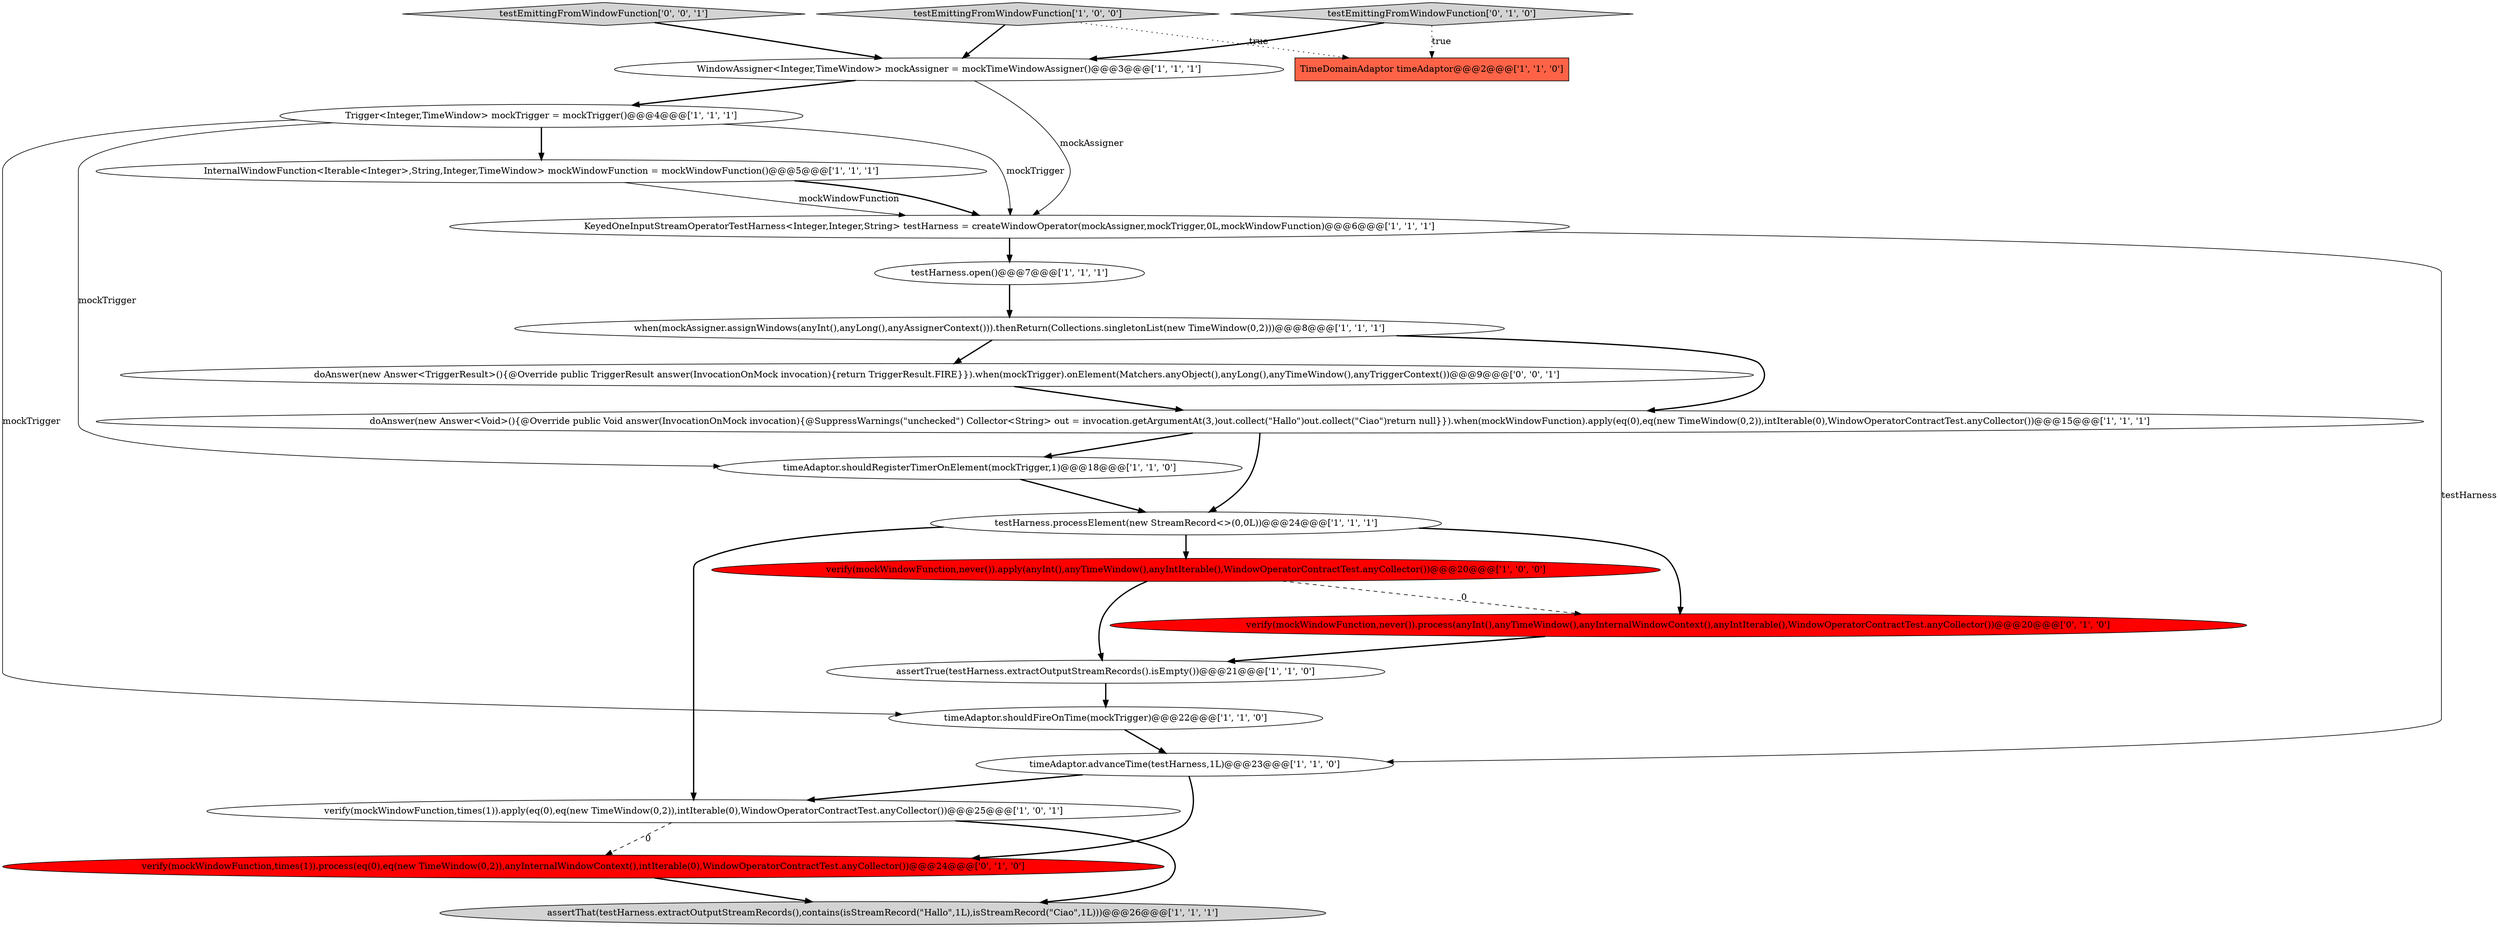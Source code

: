digraph {
2 [style = filled, label = "TimeDomainAdaptor timeAdaptor@@@2@@@['1', '1', '0']", fillcolor = tomato, shape = box image = "AAA0AAABBB1BBB"];
17 [style = filled, label = "verify(mockWindowFunction,times(1)).process(eq(0),eq(new TimeWindow(0,2)),anyInternalWindowContext(),intIterable(0),WindowOperatorContractTest.anyCollector())@@@24@@@['0', '1', '0']", fillcolor = red, shape = ellipse image = "AAA1AAABBB2BBB"];
14 [style = filled, label = "assertTrue(testHarness.extractOutputStreamRecords().isEmpty())@@@21@@@['1', '1', '0']", fillcolor = white, shape = ellipse image = "AAA0AAABBB1BBB"];
21 [style = filled, label = "doAnswer(new Answer<TriggerResult>(){@Override public TriggerResult answer(InvocationOnMock invocation){return TriggerResult.FIRE}}).when(mockTrigger).onElement(Matchers.anyObject(),anyLong(),anyTimeWindow(),anyTriggerContext())@@@9@@@['0', '0', '1']", fillcolor = white, shape = ellipse image = "AAA0AAABBB3BBB"];
6 [style = filled, label = "doAnswer(new Answer<Void>(){@Override public Void answer(InvocationOnMock invocation){@SuppressWarnings(\"unchecked\") Collector<String> out = invocation.getArgumentAt(3,)out.collect(\"Hallo\")out.collect(\"Ciao\")return null}}).when(mockWindowFunction).apply(eq(0),eq(new TimeWindow(0,2)),intIterable(0),WindowOperatorContractTest.anyCollector())@@@15@@@['1', '1', '1']", fillcolor = white, shape = ellipse image = "AAA0AAABBB1BBB"];
9 [style = filled, label = "InternalWindowFunction<Iterable<Integer>,String,Integer,TimeWindow> mockWindowFunction = mockWindowFunction()@@@5@@@['1', '1', '1']", fillcolor = white, shape = ellipse image = "AAA0AAABBB1BBB"];
19 [style = filled, label = "verify(mockWindowFunction,never()).process(anyInt(),anyTimeWindow(),anyInternalWindowContext(),anyIntIterable(),WindowOperatorContractTest.anyCollector())@@@20@@@['0', '1', '0']", fillcolor = red, shape = ellipse image = "AAA1AAABBB2BBB"];
10 [style = filled, label = "KeyedOneInputStreamOperatorTestHarness<Integer,Integer,String> testHarness = createWindowOperator(mockAssigner,mockTrigger,0L,mockWindowFunction)@@@6@@@['1', '1', '1']", fillcolor = white, shape = ellipse image = "AAA0AAABBB1BBB"];
15 [style = filled, label = "assertThat(testHarness.extractOutputStreamRecords(),contains(isStreamRecord(\"Hallo\",1L),isStreamRecord(\"Ciao\",1L)))@@@26@@@['1', '1', '1']", fillcolor = lightgray, shape = ellipse image = "AAA0AAABBB1BBB"];
7 [style = filled, label = "verify(mockWindowFunction,never()).apply(anyInt(),anyTimeWindow(),anyIntIterable(),WindowOperatorContractTest.anyCollector())@@@20@@@['1', '0', '0']", fillcolor = red, shape = ellipse image = "AAA1AAABBB1BBB"];
11 [style = filled, label = "verify(mockWindowFunction,times(1)).apply(eq(0),eq(new TimeWindow(0,2)),intIterable(0),WindowOperatorContractTest.anyCollector())@@@25@@@['1', '0', '1']", fillcolor = white, shape = ellipse image = "AAA0AAABBB1BBB"];
16 [style = filled, label = "testHarness.open()@@@7@@@['1', '1', '1']", fillcolor = white, shape = ellipse image = "AAA0AAABBB1BBB"];
13 [style = filled, label = "WindowAssigner<Integer,TimeWindow> mockAssigner = mockTimeWindowAssigner()@@@3@@@['1', '1', '1']", fillcolor = white, shape = ellipse image = "AAA0AAABBB1BBB"];
20 [style = filled, label = "testEmittingFromWindowFunction['0', '0', '1']", fillcolor = lightgray, shape = diamond image = "AAA0AAABBB3BBB"];
0 [style = filled, label = "testHarness.processElement(new StreamRecord<>(0,0L))@@@24@@@['1', '1', '1']", fillcolor = white, shape = ellipse image = "AAA0AAABBB1BBB"];
18 [style = filled, label = "testEmittingFromWindowFunction['0', '1', '0']", fillcolor = lightgray, shape = diamond image = "AAA0AAABBB2BBB"];
1 [style = filled, label = "when(mockAssigner.assignWindows(anyInt(),anyLong(),anyAssignerContext())).thenReturn(Collections.singletonList(new TimeWindow(0,2)))@@@8@@@['1', '1', '1']", fillcolor = white, shape = ellipse image = "AAA0AAABBB1BBB"];
5 [style = filled, label = "timeAdaptor.shouldRegisterTimerOnElement(mockTrigger,1)@@@18@@@['1', '1', '0']", fillcolor = white, shape = ellipse image = "AAA0AAABBB1BBB"];
8 [style = filled, label = "timeAdaptor.advanceTime(testHarness,1L)@@@23@@@['1', '1', '0']", fillcolor = white, shape = ellipse image = "AAA0AAABBB1BBB"];
3 [style = filled, label = "testEmittingFromWindowFunction['1', '0', '0']", fillcolor = lightgray, shape = diamond image = "AAA0AAABBB1BBB"];
12 [style = filled, label = "timeAdaptor.shouldFireOnTime(mockTrigger)@@@22@@@['1', '1', '0']", fillcolor = white, shape = ellipse image = "AAA0AAABBB1BBB"];
4 [style = filled, label = "Trigger<Integer,TimeWindow> mockTrigger = mockTrigger()@@@4@@@['1', '1', '1']", fillcolor = white, shape = ellipse image = "AAA0AAABBB1BBB"];
4->9 [style = bold, label=""];
9->10 [style = solid, label="mockWindowFunction"];
20->13 [style = bold, label=""];
21->6 [style = bold, label=""];
0->19 [style = bold, label=""];
13->10 [style = solid, label="mockAssigner"];
0->11 [style = bold, label=""];
6->0 [style = bold, label=""];
11->17 [style = dashed, label="0"];
9->10 [style = bold, label=""];
11->15 [style = bold, label=""];
0->7 [style = bold, label=""];
7->14 [style = bold, label=""];
8->17 [style = bold, label=""];
18->2 [style = dotted, label="true"];
6->5 [style = bold, label=""];
4->12 [style = solid, label="mockTrigger"];
1->6 [style = bold, label=""];
19->14 [style = bold, label=""];
10->16 [style = bold, label=""];
5->0 [style = bold, label=""];
16->1 [style = bold, label=""];
7->19 [style = dashed, label="0"];
12->8 [style = bold, label=""];
1->21 [style = bold, label=""];
4->10 [style = solid, label="mockTrigger"];
14->12 [style = bold, label=""];
17->15 [style = bold, label=""];
18->13 [style = bold, label=""];
3->13 [style = bold, label=""];
4->5 [style = solid, label="mockTrigger"];
10->8 [style = solid, label="testHarness"];
8->11 [style = bold, label=""];
3->2 [style = dotted, label="true"];
13->4 [style = bold, label=""];
}
